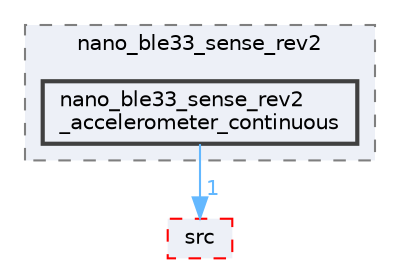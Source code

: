 digraph "Face_Access_inferencing/examples/nano_ble33_sense_rev2/nano_ble33_sense_rev2_accelerometer_continuous"
{
 // LATEX_PDF_SIZE
  bgcolor="transparent";
  edge [fontname=Helvetica,fontsize=10,labelfontname=Helvetica,labelfontsize=10];
  node [fontname=Helvetica,fontsize=10,shape=box,height=0.2,width=0.4];
  compound=true
  subgraph clusterdir_80f257d12213d080269ccc198f54ff0f {
    graph [ bgcolor="#edf0f7", pencolor="grey50", label="nano_ble33_sense_rev2", fontname=Helvetica,fontsize=10 style="filled,dashed", URL="dir_80f257d12213d080269ccc198f54ff0f.html",tooltip=""]
  dir_4a8a47765467704fc42ea4c6c33c2b0a [label="nano_ble33_sense_rev2\l_accelerometer_continuous", fillcolor="#edf0f7", color="grey25", style="filled,bold", URL="dir_4a8a47765467704fc42ea4c6c33c2b0a.html",tooltip=""];
  }
  dir_a10e16a828caf535b3ccf4484f92e610 [label="src", fillcolor="#edf0f7", color="red", style="filled,dashed", URL="dir_a10e16a828caf535b3ccf4484f92e610.html",tooltip=""];
  dir_4a8a47765467704fc42ea4c6c33c2b0a->dir_a10e16a828caf535b3ccf4484f92e610 [headlabel="1", labeldistance=1.5 headhref="dir_000208_000302.html" href="dir_000208_000302.html" color="steelblue1" fontcolor="steelblue1"];
}
